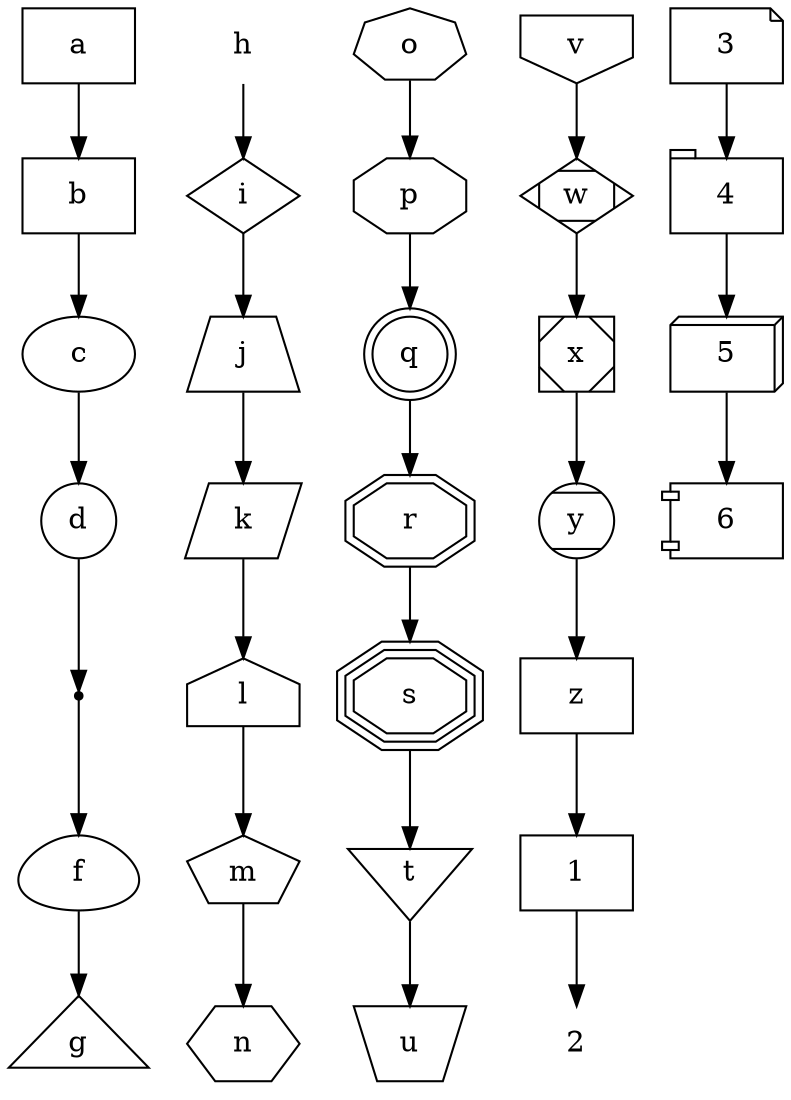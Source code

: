digraph G {
 a [shape=box]
 b [shape=polygon]
 c [shape=ellipse]
 d [shape=circle]
 e [shape=point]
 f [shape=egg]
 g [shape=triangle]
 h [shape=plaintext]
 i [shape=diamond]
 j [shape=trapezium]
 k [shape=parallelogram]
 l [shape=house]
 m [shape=pentagon]
 n [shape=hexagon]
 o [shape=septagon]
 p [shape=octagon]
 q [shape=doublecircle]
 r [shape=doubleoctagon]
 s [shape=tripleoctagon]
 t [shape=invtriangle]
 u [shape=invtrapezium]
 v [shape=invhouse]
 w [shape=Mdiamond]
 x [shape=Msquare]
 y [shape=Mcircle]
 z [shape=rect]
 1 [shape=rectangle]
 2 [shape=none]
 3 [shape=note]
 4 [shape=tab]
 5 [shape=box3d]
 6 [shape=component]
 a  -> b  -> c  -> d  -> e  -> f  -> g
 h  -> i  -> j  -> k  -> l  -> m  -> n
 o  -> p  -> q  -> r  -> s  -> t  -> u
 v  -> w  -> x  -> y  -> z  -> 1  -> 2
 3  -> 4  -> 5  -> 6
}
